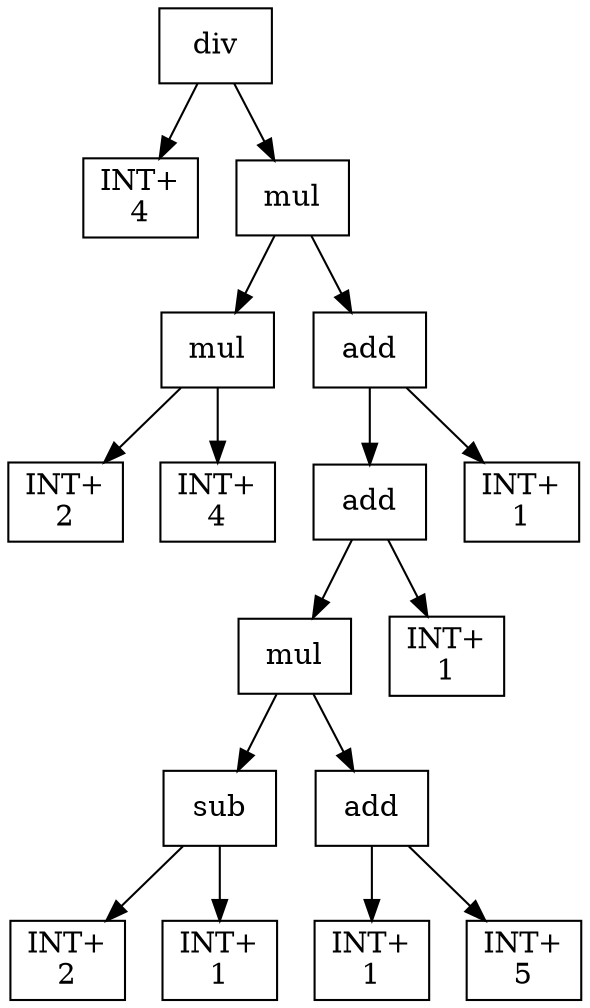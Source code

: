 digraph expr {
  node [shape=box];
  n1 [label="div"];
  n2 [label="INT+\n4"];
  n3 [label="mul"];
  n4 [label="mul"];
  n5 [label="INT+\n2"];
  n6 [label="INT+\n4"];
  n4 -> n5;
  n4 -> n6;
  n7 [label="add"];
  n8 [label="add"];
  n9 [label="mul"];
  n10 [label="sub"];
  n11 [label="INT+\n2"];
  n12 [label="INT+\n1"];
  n10 -> n11;
  n10 -> n12;
  n13 [label="add"];
  n14 [label="INT+\n1"];
  n15 [label="INT+\n5"];
  n13 -> n14;
  n13 -> n15;
  n9 -> n10;
  n9 -> n13;
  n16 [label="INT+\n1"];
  n8 -> n9;
  n8 -> n16;
  n17 [label="INT+\n1"];
  n7 -> n8;
  n7 -> n17;
  n3 -> n4;
  n3 -> n7;
  n1 -> n2;
  n1 -> n3;
}